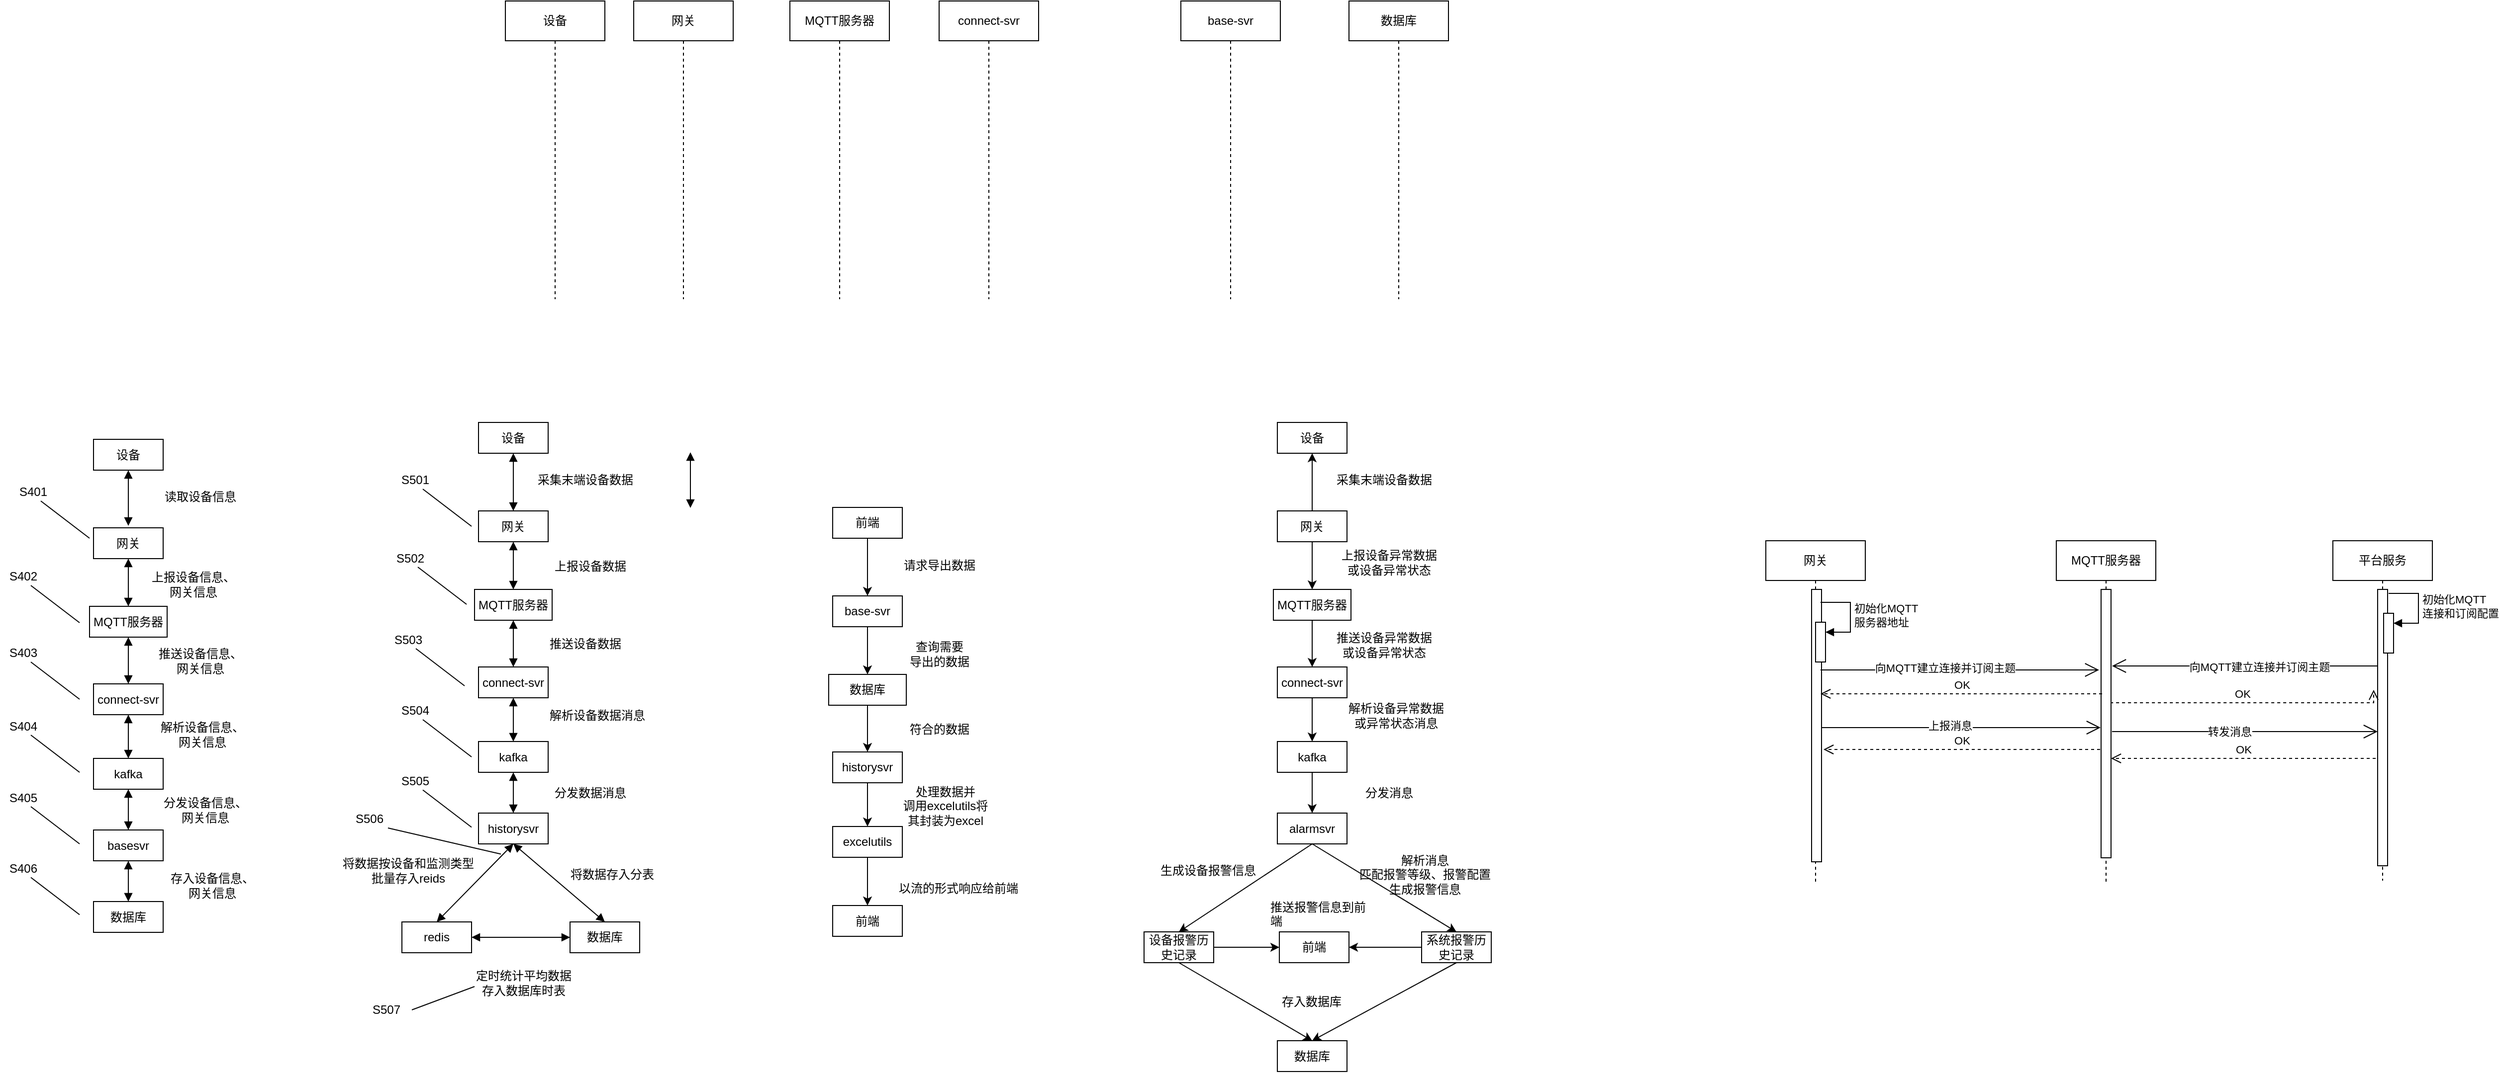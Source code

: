 <mxfile version="21.2.9" type="github">
  <diagram name="第 1 页" id="h34A-3EZHywdLwH-ddXc">
    <mxGraphModel dx="3406" dy="1625" grid="0" gridSize="10" guides="1" tooltips="1" connect="1" arrows="1" fold="1" page="0" pageScale="1" pageWidth="827" pageHeight="1169" math="0" shadow="0">
      <root>
        <mxCell id="0" />
        <mxCell id="1" parent="0" />
        <mxCell id="1E0Ts8r5mvp0q8-YTQ_u-5" value="设备" style="shape=umlLifeline;perimeter=lifelinePerimeter;whiteSpace=wrap;html=1;container=1;dropTarget=0;collapsible=0;recursiveResize=0;outlineConnect=0;portConstraint=eastwest;newEdgeStyle={&quot;edgeStyle&quot;:&quot;elbowEdgeStyle&quot;,&quot;elbow&quot;:&quot;vertical&quot;,&quot;curved&quot;:0,&quot;rounded&quot;:0};" vertex="1" parent="1">
          <mxGeometry x="-322" y="-31" width="100" height="300" as="geometry" />
        </mxCell>
        <mxCell id="1E0Ts8r5mvp0q8-YTQ_u-6" value="网关" style="shape=umlLifeline;perimeter=lifelinePerimeter;whiteSpace=wrap;html=1;container=1;dropTarget=0;collapsible=0;recursiveResize=0;outlineConnect=0;portConstraint=eastwest;newEdgeStyle={&quot;edgeStyle&quot;:&quot;elbowEdgeStyle&quot;,&quot;elbow&quot;:&quot;vertical&quot;,&quot;curved&quot;:0,&quot;rounded&quot;:0};" vertex="1" parent="1">
          <mxGeometry x="-193" y="-31" width="100" height="300" as="geometry" />
        </mxCell>
        <mxCell id="1E0Ts8r5mvp0q8-YTQ_u-7" value="MQTT服务器" style="shape=umlLifeline;perimeter=lifelinePerimeter;whiteSpace=wrap;html=1;container=1;dropTarget=0;collapsible=0;recursiveResize=0;outlineConnect=0;portConstraint=eastwest;newEdgeStyle={&quot;edgeStyle&quot;:&quot;elbowEdgeStyle&quot;,&quot;elbow&quot;:&quot;vertical&quot;,&quot;curved&quot;:0,&quot;rounded&quot;:0};" vertex="1" parent="1">
          <mxGeometry x="-36" y="-31" width="100" height="300" as="geometry" />
        </mxCell>
        <mxCell id="1E0Ts8r5mvp0q8-YTQ_u-8" value="connect-svr" style="shape=umlLifeline;perimeter=lifelinePerimeter;whiteSpace=wrap;html=1;container=1;dropTarget=0;collapsible=0;recursiveResize=0;outlineConnect=0;portConstraint=eastwest;newEdgeStyle={&quot;edgeStyle&quot;:&quot;elbowEdgeStyle&quot;,&quot;elbow&quot;:&quot;vertical&quot;,&quot;curved&quot;:0,&quot;rounded&quot;:0};" vertex="1" parent="1">
          <mxGeometry x="114" y="-31" width="100" height="300" as="geometry" />
        </mxCell>
        <mxCell id="1E0Ts8r5mvp0q8-YTQ_u-9" value="base-svr" style="shape=umlLifeline;perimeter=lifelinePerimeter;whiteSpace=wrap;html=1;container=1;dropTarget=0;collapsible=0;recursiveResize=0;outlineConnect=0;portConstraint=eastwest;newEdgeStyle={&quot;edgeStyle&quot;:&quot;elbowEdgeStyle&quot;,&quot;elbow&quot;:&quot;vertical&quot;,&quot;curved&quot;:0,&quot;rounded&quot;:0};" vertex="1" parent="1">
          <mxGeometry x="357" y="-31" width="100" height="300" as="geometry" />
        </mxCell>
        <mxCell id="1E0Ts8r5mvp0q8-YTQ_u-13" value="数据库" style="shape=umlLifeline;perimeter=lifelinePerimeter;whiteSpace=wrap;html=1;container=1;dropTarget=0;collapsible=0;recursiveResize=0;outlineConnect=0;portConstraint=eastwest;newEdgeStyle={&quot;edgeStyle&quot;:&quot;elbowEdgeStyle&quot;,&quot;elbow&quot;:&quot;vertical&quot;,&quot;curved&quot;:0,&quot;rounded&quot;:0};" vertex="1" parent="1">
          <mxGeometry x="526" y="-31" width="100" height="300" as="geometry" />
        </mxCell>
        <mxCell id="1E0Ts8r5mvp0q8-YTQ_u-14" value="设备" style="rounded=0;whiteSpace=wrap;html=1;" vertex="1" parent="1">
          <mxGeometry x="-736" y="410" width="70" height="31" as="geometry" />
        </mxCell>
        <mxCell id="1E0Ts8r5mvp0q8-YTQ_u-15" value="网关" style="rounded=0;whiteSpace=wrap;html=1;" vertex="1" parent="1">
          <mxGeometry x="-736" y="499" width="70" height="31" as="geometry" />
        </mxCell>
        <mxCell id="1E0Ts8r5mvp0q8-YTQ_u-18" value="读取设备信息" style="text;html=1;align=center;verticalAlign=middle;resizable=0;points=[];autosize=1;strokeColor=none;fillColor=none;" vertex="1" parent="1">
          <mxGeometry x="-674" y="455" width="90" height="26" as="geometry" />
        </mxCell>
        <mxCell id="1E0Ts8r5mvp0q8-YTQ_u-20" value="MQTT服务器" style="rounded=0;whiteSpace=wrap;html=1;" vertex="1" parent="1">
          <mxGeometry x="-740" y="578" width="78" height="31" as="geometry" />
        </mxCell>
        <mxCell id="1E0Ts8r5mvp0q8-YTQ_u-22" value="上报设备信息、&lt;br&gt;网关信息" style="text;html=1;align=center;verticalAlign=middle;resizable=0;points=[];autosize=1;strokeColor=none;fillColor=none;" vertex="1" parent="1">
          <mxGeometry x="-687" y="535" width="102" height="41" as="geometry" />
        </mxCell>
        <mxCell id="1E0Ts8r5mvp0q8-YTQ_u-23" value="connect-svr" style="rounded=0;whiteSpace=wrap;html=1;" vertex="1" parent="1">
          <mxGeometry x="-736" y="656" width="70" height="31" as="geometry" />
        </mxCell>
        <mxCell id="1E0Ts8r5mvp0q8-YTQ_u-25" value="推送设备信息、&lt;br style=&quot;border-color: var(--border-color);&quot;&gt;网关信息" style="text;html=1;align=center;verticalAlign=middle;resizable=0;points=[];autosize=1;strokeColor=none;fillColor=none;" vertex="1" parent="1">
          <mxGeometry x="-680" y="612" width="102" height="41" as="geometry" />
        </mxCell>
        <mxCell id="1E0Ts8r5mvp0q8-YTQ_u-26" value="kafka" style="rounded=0;whiteSpace=wrap;html=1;" vertex="1" parent="1">
          <mxGeometry x="-736" y="731" width="70" height="31" as="geometry" />
        </mxCell>
        <mxCell id="1E0Ts8r5mvp0q8-YTQ_u-29" value="解析设备信息、&lt;br style=&quot;border-color: var(--border-color);&quot;&gt;网关信息" style="text;html=1;align=center;verticalAlign=middle;resizable=0;points=[];autosize=1;strokeColor=none;fillColor=none;" vertex="1" parent="1">
          <mxGeometry x="-678" y="686" width="102" height="41" as="geometry" />
        </mxCell>
        <mxCell id="1E0Ts8r5mvp0q8-YTQ_u-30" value="basesvr" style="rounded=0;whiteSpace=wrap;html=1;" vertex="1" parent="1">
          <mxGeometry x="-736" y="803" width="70" height="31" as="geometry" />
        </mxCell>
        <mxCell id="1E0Ts8r5mvp0q8-YTQ_u-32" value="分发设备信息、&lt;br style=&quot;border-color: var(--border-color);&quot;&gt;网关信息" style="text;html=1;align=center;verticalAlign=middle;resizable=0;points=[];autosize=1;strokeColor=none;fillColor=none;" vertex="1" parent="1">
          <mxGeometry x="-675" y="762" width="102" height="41" as="geometry" />
        </mxCell>
        <mxCell id="1E0Ts8r5mvp0q8-YTQ_u-35" value="数据库" style="rounded=0;whiteSpace=wrap;html=1;" vertex="1" parent="1">
          <mxGeometry x="-736" y="875" width="70" height="31" as="geometry" />
        </mxCell>
        <mxCell id="1E0Ts8r5mvp0q8-YTQ_u-37" value="存入设备信息、&lt;br style=&quot;border-color: var(--border-color);&quot;&gt;网关信息" style="text;html=1;align=center;verticalAlign=middle;resizable=0;points=[];autosize=1;strokeColor=none;fillColor=none;" vertex="1" parent="1">
          <mxGeometry x="-668" y="838" width="102" height="41" as="geometry" />
        </mxCell>
        <mxCell id="1E0Ts8r5mvp0q8-YTQ_u-40" value="设备" style="rounded=0;whiteSpace=wrap;html=1;" vertex="1" parent="1">
          <mxGeometry x="-349" y="393" width="70" height="31" as="geometry" />
        </mxCell>
        <mxCell id="1E0Ts8r5mvp0q8-YTQ_u-43" value="网关" style="rounded=0;whiteSpace=wrap;html=1;" vertex="1" parent="1">
          <mxGeometry x="-349" y="482" width="70" height="31" as="geometry" />
        </mxCell>
        <mxCell id="1E0Ts8r5mvp0q8-YTQ_u-44" value="采集末端设备数据" style="text;html=1;align=center;verticalAlign=middle;resizable=0;points=[];autosize=1;strokeColor=none;fillColor=none;" vertex="1" parent="1">
          <mxGeometry x="-299" y="438" width="114" height="26" as="geometry" />
        </mxCell>
        <mxCell id="1E0Ts8r5mvp0q8-YTQ_u-46" value="MQTT服务器" style="rounded=0;whiteSpace=wrap;html=1;" vertex="1" parent="1">
          <mxGeometry x="-353" y="561" width="78" height="31" as="geometry" />
        </mxCell>
        <mxCell id="1E0Ts8r5mvp0q8-YTQ_u-47" value="上报设备数据" style="text;html=1;align=center;verticalAlign=middle;resizable=0;points=[];autosize=1;strokeColor=none;fillColor=none;" vertex="1" parent="1">
          <mxGeometry x="-282" y="524.5" width="90" height="26" as="geometry" />
        </mxCell>
        <mxCell id="1E0Ts8r5mvp0q8-YTQ_u-49" value="connect-svr" style="rounded=0;whiteSpace=wrap;html=1;" vertex="1" parent="1">
          <mxGeometry x="-349" y="639" width="70" height="31" as="geometry" />
        </mxCell>
        <mxCell id="1E0Ts8r5mvp0q8-YTQ_u-50" value="推送设备数据" style="text;html=1;align=center;verticalAlign=middle;resizable=0;points=[];autosize=1;strokeColor=none;fillColor=none;" vertex="1" parent="1">
          <mxGeometry x="-287" y="603" width="90" height="26" as="geometry" />
        </mxCell>
        <mxCell id="1E0Ts8r5mvp0q8-YTQ_u-52" value="kafka" style="rounded=0;whiteSpace=wrap;html=1;" vertex="1" parent="1">
          <mxGeometry x="-349" y="714" width="70" height="31" as="geometry" />
        </mxCell>
        <mxCell id="1E0Ts8r5mvp0q8-YTQ_u-53" value="解析设备数据消息" style="text;html=1;align=center;verticalAlign=middle;resizable=0;points=[];autosize=1;strokeColor=none;fillColor=none;" vertex="1" parent="1">
          <mxGeometry x="-287" y="674.5" width="114" height="26" as="geometry" />
        </mxCell>
        <mxCell id="1E0Ts8r5mvp0q8-YTQ_u-55" value="historysvr" style="rounded=0;whiteSpace=wrap;html=1;" vertex="1" parent="1">
          <mxGeometry x="-349" y="786" width="70" height="31" as="geometry" />
        </mxCell>
        <mxCell id="1E0Ts8r5mvp0q8-YTQ_u-56" value="分发数据消息" style="text;html=1;align=center;verticalAlign=middle;resizable=0;points=[];autosize=1;strokeColor=none;fillColor=none;" vertex="1" parent="1">
          <mxGeometry x="-282" y="753" width="90" height="26" as="geometry" />
        </mxCell>
        <mxCell id="1E0Ts8r5mvp0q8-YTQ_u-57" value="数据库" style="rounded=0;whiteSpace=wrap;html=1;" vertex="1" parent="1">
          <mxGeometry x="-257" y="895.5" width="70" height="31" as="geometry" />
        </mxCell>
        <mxCell id="1E0Ts8r5mvp0q8-YTQ_u-60" value="redis" style="rounded=0;whiteSpace=wrap;html=1;" vertex="1" parent="1">
          <mxGeometry x="-426" y="895.5" width="70" height="31" as="geometry" />
        </mxCell>
        <mxCell id="1E0Ts8r5mvp0q8-YTQ_u-62" value="将数据按设备和监测类型&lt;br&gt;批量存入reids" style="text;html=1;align=center;verticalAlign=middle;resizable=0;points=[];autosize=1;strokeColor=none;fillColor=none;" vertex="1" parent="1">
          <mxGeometry x="-495" y="823" width="150" height="41" as="geometry" />
        </mxCell>
        <mxCell id="1E0Ts8r5mvp0q8-YTQ_u-66" value="将数据存入分表" style="text;html=1;align=center;verticalAlign=middle;resizable=0;points=[];autosize=1;strokeColor=none;fillColor=none;" vertex="1" parent="1">
          <mxGeometry x="-266" y="834.5" width="102" height="26" as="geometry" />
        </mxCell>
        <mxCell id="1E0Ts8r5mvp0q8-YTQ_u-68" value="定时统计平均数据&lt;br&gt;存入数据库时表" style="text;html=1;align=center;verticalAlign=middle;resizable=0;points=[];autosize=1;strokeColor=none;fillColor=none;" vertex="1" parent="1">
          <mxGeometry x="-361" y="936.5" width="114" height="41" as="geometry" />
        </mxCell>
        <mxCell id="1E0Ts8r5mvp0q8-YTQ_u-89" style="edgeStyle=none;rounded=0;orthogonalLoop=1;jettySize=auto;html=1;exitX=0.5;exitY=1;exitDx=0;exitDy=0;" edge="1" parent="1" source="1E0Ts8r5mvp0q8-YTQ_u-70" target="1E0Ts8r5mvp0q8-YTQ_u-73">
          <mxGeometry relative="1" as="geometry" />
        </mxCell>
        <mxCell id="1E0Ts8r5mvp0q8-YTQ_u-70" value="前端" style="rounded=0;whiteSpace=wrap;html=1;" vertex="1" parent="1">
          <mxGeometry x="7" y="478.5" width="70" height="31" as="geometry" />
        </mxCell>
        <mxCell id="1E0Ts8r5mvp0q8-YTQ_u-71" style="edgeStyle=none;rounded=0;orthogonalLoop=1;jettySize=auto;html=1;exitX=0.5;exitY=1;exitDx=0;exitDy=0;entryX=0.5;entryY=0;entryDx=0;entryDy=0;" edge="1" parent="1" source="1E0Ts8r5mvp0q8-YTQ_u-73" target="1E0Ts8r5mvp0q8-YTQ_u-76">
          <mxGeometry relative="1" as="geometry" />
        </mxCell>
        <mxCell id="1E0Ts8r5mvp0q8-YTQ_u-73" value="base-svr" style="rounded=0;whiteSpace=wrap;html=1;" vertex="1" parent="1">
          <mxGeometry x="7" y="567.5" width="70" height="31" as="geometry" />
        </mxCell>
        <mxCell id="1E0Ts8r5mvp0q8-YTQ_u-74" value="请求导出数据" style="text;html=1;align=center;verticalAlign=middle;resizable=0;points=[];autosize=1;strokeColor=none;fillColor=none;" vertex="1" parent="1">
          <mxGeometry x="69" y="523.5" width="90" height="26" as="geometry" />
        </mxCell>
        <mxCell id="1E0Ts8r5mvp0q8-YTQ_u-75" style="edgeStyle=none;rounded=0;orthogonalLoop=1;jettySize=auto;html=1;exitX=0.5;exitY=1;exitDx=0;exitDy=0;entryX=0.5;entryY=0;entryDx=0;entryDy=0;" edge="1" parent="1" source="1E0Ts8r5mvp0q8-YTQ_u-76" target="1E0Ts8r5mvp0q8-YTQ_u-79">
          <mxGeometry relative="1" as="geometry" />
        </mxCell>
        <mxCell id="1E0Ts8r5mvp0q8-YTQ_u-76" value="数据库" style="rounded=0;whiteSpace=wrap;html=1;" vertex="1" parent="1">
          <mxGeometry x="3" y="646.5" width="78" height="31" as="geometry" />
        </mxCell>
        <mxCell id="1E0Ts8r5mvp0q8-YTQ_u-77" value="查询需要&lt;br&gt;导出的数据" style="text;html=1;align=center;verticalAlign=middle;resizable=0;points=[];autosize=1;strokeColor=none;fillColor=none;" vertex="1" parent="1">
          <mxGeometry x="75" y="605.5" width="78" height="41" as="geometry" />
        </mxCell>
        <mxCell id="1E0Ts8r5mvp0q8-YTQ_u-78" style="edgeStyle=none;rounded=0;orthogonalLoop=1;jettySize=auto;html=1;exitX=0.5;exitY=1;exitDx=0;exitDy=0;" edge="1" parent="1" source="1E0Ts8r5mvp0q8-YTQ_u-79" target="1E0Ts8r5mvp0q8-YTQ_u-82">
          <mxGeometry relative="1" as="geometry" />
        </mxCell>
        <mxCell id="1E0Ts8r5mvp0q8-YTQ_u-79" value="historysvr" style="rounded=0;whiteSpace=wrap;html=1;" vertex="1" parent="1">
          <mxGeometry x="7" y="724.5" width="70" height="31" as="geometry" />
        </mxCell>
        <mxCell id="1E0Ts8r5mvp0q8-YTQ_u-80" value="符合的数据" style="text;html=1;align=center;verticalAlign=middle;resizable=0;points=[];autosize=1;strokeColor=none;fillColor=none;" vertex="1" parent="1">
          <mxGeometry x="75" y="688.5" width="78" height="26" as="geometry" />
        </mxCell>
        <mxCell id="1E0Ts8r5mvp0q8-YTQ_u-122" style="edgeStyle=none;rounded=0;orthogonalLoop=1;jettySize=auto;html=1;exitX=0.5;exitY=1;exitDx=0;exitDy=0;entryX=0.5;entryY=0;entryDx=0;entryDy=0;" edge="1" parent="1" source="1E0Ts8r5mvp0q8-YTQ_u-82" target="1E0Ts8r5mvp0q8-YTQ_u-120">
          <mxGeometry relative="1" as="geometry" />
        </mxCell>
        <mxCell id="1E0Ts8r5mvp0q8-YTQ_u-82" value="excelutils" style="rounded=0;whiteSpace=wrap;html=1;" vertex="1" parent="1">
          <mxGeometry x="7" y="799.5" width="70" height="31" as="geometry" />
        </mxCell>
        <mxCell id="1E0Ts8r5mvp0q8-YTQ_u-83" value="处理数据并&lt;br&gt;调用excelutils将&lt;br&gt;其封装为excel" style="text;html=1;align=center;verticalAlign=middle;resizable=0;points=[];autosize=1;strokeColor=none;fillColor=none;" vertex="1" parent="1">
          <mxGeometry x="68" y="751.5" width="103" height="55" as="geometry" />
        </mxCell>
        <mxCell id="1E0Ts8r5mvp0q8-YTQ_u-90" value="设备" style="rounded=0;whiteSpace=wrap;html=1;" vertex="1" parent="1">
          <mxGeometry x="454" y="393" width="70" height="31" as="geometry" />
        </mxCell>
        <mxCell id="1E0Ts8r5mvp0q8-YTQ_u-91" style="edgeStyle=none;rounded=0;orthogonalLoop=1;jettySize=auto;html=1;exitX=0.5;exitY=1;exitDx=0;exitDy=0;entryX=0.5;entryY=0;entryDx=0;entryDy=0;" edge="1" parent="1" source="1E0Ts8r5mvp0q8-YTQ_u-93" target="1E0Ts8r5mvp0q8-YTQ_u-96">
          <mxGeometry relative="1" as="geometry" />
        </mxCell>
        <mxCell id="1E0Ts8r5mvp0q8-YTQ_u-92" style="edgeStyle=none;rounded=0;orthogonalLoop=1;jettySize=auto;html=1;exitX=0.5;exitY=0;exitDx=0;exitDy=0;" edge="1" parent="1" source="1E0Ts8r5mvp0q8-YTQ_u-93" target="1E0Ts8r5mvp0q8-YTQ_u-90">
          <mxGeometry relative="1" as="geometry" />
        </mxCell>
        <mxCell id="1E0Ts8r5mvp0q8-YTQ_u-93" value="网关" style="rounded=0;whiteSpace=wrap;html=1;" vertex="1" parent="1">
          <mxGeometry x="454" y="482" width="70" height="31" as="geometry" />
        </mxCell>
        <mxCell id="1E0Ts8r5mvp0q8-YTQ_u-94" value="采集末端设备数据" style="text;html=1;align=center;verticalAlign=middle;resizable=0;points=[];autosize=1;strokeColor=none;fillColor=none;" vertex="1" parent="1">
          <mxGeometry x="504" y="438" width="114" height="26" as="geometry" />
        </mxCell>
        <mxCell id="1E0Ts8r5mvp0q8-YTQ_u-95" style="edgeStyle=none;rounded=0;orthogonalLoop=1;jettySize=auto;html=1;exitX=0.5;exitY=1;exitDx=0;exitDy=0;entryX=0.5;entryY=0;entryDx=0;entryDy=0;" edge="1" parent="1" source="1E0Ts8r5mvp0q8-YTQ_u-96" target="1E0Ts8r5mvp0q8-YTQ_u-99">
          <mxGeometry relative="1" as="geometry" />
        </mxCell>
        <mxCell id="1E0Ts8r5mvp0q8-YTQ_u-96" value="MQTT服务器" style="rounded=0;whiteSpace=wrap;html=1;" vertex="1" parent="1">
          <mxGeometry x="450" y="561" width="78" height="31" as="geometry" />
        </mxCell>
        <mxCell id="1E0Ts8r5mvp0q8-YTQ_u-97" value="上报设备异常数据&lt;br&gt;或设备异常状态" style="text;html=1;align=center;verticalAlign=middle;resizable=0;points=[];autosize=1;strokeColor=none;fillColor=none;" vertex="1" parent="1">
          <mxGeometry x="509" y="513" width="114" height="41" as="geometry" />
        </mxCell>
        <mxCell id="1E0Ts8r5mvp0q8-YTQ_u-98" style="edgeStyle=none;rounded=0;orthogonalLoop=1;jettySize=auto;html=1;exitX=0.5;exitY=1;exitDx=0;exitDy=0;" edge="1" parent="1" source="1E0Ts8r5mvp0q8-YTQ_u-99" target="1E0Ts8r5mvp0q8-YTQ_u-102">
          <mxGeometry relative="1" as="geometry" />
        </mxCell>
        <mxCell id="1E0Ts8r5mvp0q8-YTQ_u-99" value="connect-svr" style="rounded=0;whiteSpace=wrap;html=1;" vertex="1" parent="1">
          <mxGeometry x="454" y="639" width="70" height="31" as="geometry" />
        </mxCell>
        <mxCell id="1E0Ts8r5mvp0q8-YTQ_u-100" value="推送设备异常数据&lt;br&gt;或设备异常状态" style="text;html=1;align=center;verticalAlign=middle;resizable=0;points=[];autosize=1;strokeColor=none;fillColor=none;" vertex="1" parent="1">
          <mxGeometry x="504" y="596" width="114" height="41" as="geometry" />
        </mxCell>
        <mxCell id="1E0Ts8r5mvp0q8-YTQ_u-101" style="edgeStyle=none;rounded=0;orthogonalLoop=1;jettySize=auto;html=1;exitX=0.5;exitY=1;exitDx=0;exitDy=0;entryX=0.5;entryY=0;entryDx=0;entryDy=0;" edge="1" parent="1" source="1E0Ts8r5mvp0q8-YTQ_u-102" target="1E0Ts8r5mvp0q8-YTQ_u-106">
          <mxGeometry relative="1" as="geometry" />
        </mxCell>
        <mxCell id="1E0Ts8r5mvp0q8-YTQ_u-102" value="kafka" style="rounded=0;whiteSpace=wrap;html=1;" vertex="1" parent="1">
          <mxGeometry x="454" y="714" width="70" height="31" as="geometry" />
        </mxCell>
        <mxCell id="1E0Ts8r5mvp0q8-YTQ_u-103" value="解析设备异常数据&lt;br&gt;或异常状态消息" style="text;html=1;align=center;verticalAlign=middle;resizable=0;points=[];autosize=1;strokeColor=none;fillColor=none;" vertex="1" parent="1">
          <mxGeometry x="516" y="667.5" width="114" height="41" as="geometry" />
        </mxCell>
        <mxCell id="1E0Ts8r5mvp0q8-YTQ_u-104" style="edgeStyle=none;rounded=0;orthogonalLoop=1;jettySize=auto;html=1;exitX=0.5;exitY=1;exitDx=0;exitDy=0;entryX=0.5;entryY=0;entryDx=0;entryDy=0;" edge="1" parent="1" source="1E0Ts8r5mvp0q8-YTQ_u-106" target="1E0Ts8r5mvp0q8-YTQ_u-110">
          <mxGeometry relative="1" as="geometry" />
        </mxCell>
        <mxCell id="1E0Ts8r5mvp0q8-YTQ_u-105" style="edgeStyle=none;rounded=0;orthogonalLoop=1;jettySize=auto;html=1;exitX=0.5;exitY=1;exitDx=0;exitDy=0;entryX=0.5;entryY=0;entryDx=0;entryDy=0;" edge="1" parent="1" source="1E0Ts8r5mvp0q8-YTQ_u-106" target="1E0Ts8r5mvp0q8-YTQ_u-108">
          <mxGeometry relative="1" as="geometry" />
        </mxCell>
        <mxCell id="1E0Ts8r5mvp0q8-YTQ_u-106" value="alarmsvr" style="rounded=0;whiteSpace=wrap;html=1;" vertex="1" parent="1">
          <mxGeometry x="454" y="786" width="70" height="31" as="geometry" />
        </mxCell>
        <mxCell id="1E0Ts8r5mvp0q8-YTQ_u-107" value="分发消息" style="text;html=1;align=center;verticalAlign=middle;resizable=0;points=[];autosize=1;strokeColor=none;fillColor=none;" vertex="1" parent="1">
          <mxGeometry x="533" y="753" width="66" height="26" as="geometry" />
        </mxCell>
        <mxCell id="1E0Ts8r5mvp0q8-YTQ_u-117" style="edgeStyle=none;rounded=0;orthogonalLoop=1;jettySize=auto;html=1;exitX=0.5;exitY=1;exitDx=0;exitDy=0;entryX=0.5;entryY=0;entryDx=0;entryDy=0;" edge="1" parent="1" source="1E0Ts8r5mvp0q8-YTQ_u-108" target="1E0Ts8r5mvp0q8-YTQ_u-115">
          <mxGeometry relative="1" as="geometry" />
        </mxCell>
        <mxCell id="1E0Ts8r5mvp0q8-YTQ_u-125" style="edgeStyle=none;rounded=0;orthogonalLoop=1;jettySize=auto;html=1;exitX=0;exitY=0.5;exitDx=0;exitDy=0;entryX=1;entryY=0.5;entryDx=0;entryDy=0;" edge="1" parent="1" source="1E0Ts8r5mvp0q8-YTQ_u-108" target="1E0Ts8r5mvp0q8-YTQ_u-123">
          <mxGeometry relative="1" as="geometry" />
        </mxCell>
        <mxCell id="1E0Ts8r5mvp0q8-YTQ_u-108" value="系统报警历史记录" style="rounded=0;whiteSpace=wrap;html=1;" vertex="1" parent="1">
          <mxGeometry x="599" y="905.5" width="70" height="31" as="geometry" />
        </mxCell>
        <mxCell id="1E0Ts8r5mvp0q8-YTQ_u-116" style="edgeStyle=none;rounded=0;orthogonalLoop=1;jettySize=auto;html=1;exitX=0.5;exitY=1;exitDx=0;exitDy=0;entryX=0.5;entryY=0;entryDx=0;entryDy=0;" edge="1" parent="1" source="1E0Ts8r5mvp0q8-YTQ_u-110" target="1E0Ts8r5mvp0q8-YTQ_u-115">
          <mxGeometry relative="1" as="geometry" />
        </mxCell>
        <mxCell id="1E0Ts8r5mvp0q8-YTQ_u-124" style="edgeStyle=none;rounded=0;orthogonalLoop=1;jettySize=auto;html=1;exitX=1;exitY=0.5;exitDx=0;exitDy=0;entryX=0;entryY=0.5;entryDx=0;entryDy=0;" edge="1" parent="1" source="1E0Ts8r5mvp0q8-YTQ_u-110" target="1E0Ts8r5mvp0q8-YTQ_u-123">
          <mxGeometry relative="1" as="geometry" />
        </mxCell>
        <mxCell id="1E0Ts8r5mvp0q8-YTQ_u-110" value="设备报警历史记录" style="rounded=0;whiteSpace=wrap;html=1;" vertex="1" parent="1">
          <mxGeometry x="320" y="905.5" width="70" height="31" as="geometry" />
        </mxCell>
        <mxCell id="1E0Ts8r5mvp0q8-YTQ_u-111" value="生成设备报警信息" style="text;html=1;align=center;verticalAlign=middle;resizable=0;points=[];autosize=1;strokeColor=none;fillColor=none;" vertex="1" parent="1">
          <mxGeometry x="327" y="830.5" width="114" height="26" as="geometry" />
        </mxCell>
        <mxCell id="1E0Ts8r5mvp0q8-YTQ_u-115" value="数据库" style="rounded=0;whiteSpace=wrap;html=1;" vertex="1" parent="1">
          <mxGeometry x="454" y="1015" width="70" height="31" as="geometry" />
        </mxCell>
        <mxCell id="1E0Ts8r5mvp0q8-YTQ_u-118" value="存入数据库" style="text;html=1;align=center;verticalAlign=middle;resizable=0;points=[];autosize=1;strokeColor=none;fillColor=none;" vertex="1" parent="1">
          <mxGeometry x="449" y="963" width="78" height="26" as="geometry" />
        </mxCell>
        <mxCell id="1E0Ts8r5mvp0q8-YTQ_u-119" value="解析消息&lt;br&gt;匹配报警等级、报警配置&lt;br&gt;生成报警信息" style="text;html=1;align=center;verticalAlign=middle;resizable=0;points=[];autosize=1;strokeColor=none;fillColor=none;" vertex="1" parent="1">
          <mxGeometry x="527" y="820" width="150" height="55" as="geometry" />
        </mxCell>
        <mxCell id="1E0Ts8r5mvp0q8-YTQ_u-120" value="前端" style="rounded=0;whiteSpace=wrap;html=1;" vertex="1" parent="1">
          <mxGeometry x="7" y="879" width="70" height="31" as="geometry" />
        </mxCell>
        <mxCell id="1E0Ts8r5mvp0q8-YTQ_u-121" value="以流的形式响应给前端" style="text;html=1;align=center;verticalAlign=middle;resizable=0;points=[];autosize=1;strokeColor=none;fillColor=none;" vertex="1" parent="1">
          <mxGeometry x="64" y="849" width="138" height="26" as="geometry" />
        </mxCell>
        <mxCell id="1E0Ts8r5mvp0q8-YTQ_u-123" value="前端" style="rounded=0;whiteSpace=wrap;html=1;" vertex="1" parent="1">
          <mxGeometry x="456" y="905.5" width="70" height="31" as="geometry" />
        </mxCell>
        <mxCell id="1E0Ts8r5mvp0q8-YTQ_u-126" value="&lt;span style=&quot;color: rgb(0, 0, 0); font-family: Helvetica; font-size: 12px; font-style: normal; font-variant-ligatures: normal; font-variant-caps: normal; font-weight: 400; letter-spacing: normal; orphans: 2; text-align: center; text-indent: 0px; text-transform: none; widows: 2; word-spacing: 0px; -webkit-text-stroke-width: 0px; background-color: rgb(255, 255, 255); text-decoration-thickness: initial; text-decoration-style: initial; text-decoration-color: initial; float: none; display: inline !important;&quot;&gt;推送报警信息到前端&lt;/span&gt;" style="text;whiteSpace=wrap;html=1;" vertex="1" parent="1">
          <mxGeometry x="445" y="866.997" width="100" height="36" as="geometry" />
        </mxCell>
        <mxCell id="1E0Ts8r5mvp0q8-YTQ_u-149" value="网关" style="shape=umlLifeline;perimeter=lifelinePerimeter;whiteSpace=wrap;html=1;container=1;dropTarget=0;collapsible=0;recursiveResize=0;outlineConnect=0;portConstraint=eastwest;newEdgeStyle={&quot;edgeStyle&quot;:&quot;elbowEdgeStyle&quot;,&quot;elbow&quot;:&quot;vertical&quot;,&quot;curved&quot;:0,&quot;rounded&quot;:0};" vertex="1" parent="1">
          <mxGeometry x="945" y="512" width="100" height="343" as="geometry" />
        </mxCell>
        <mxCell id="1E0Ts8r5mvp0q8-YTQ_u-150" value="" style="html=1;points=[];perimeter=orthogonalPerimeter;outlineConnect=0;targetShapes=umlLifeline;portConstraint=eastwest;newEdgeStyle={&quot;edgeStyle&quot;:&quot;elbowEdgeStyle&quot;,&quot;elbow&quot;:&quot;vertical&quot;,&quot;curved&quot;:0,&quot;rounded&quot;:0};" vertex="1" parent="1E0Ts8r5mvp0q8-YTQ_u-149">
          <mxGeometry x="46" y="49" width="10" height="274" as="geometry" />
        </mxCell>
        <mxCell id="1E0Ts8r5mvp0q8-YTQ_u-151" value="" style="html=1;points=[];perimeter=orthogonalPerimeter;outlineConnect=0;targetShapes=umlLifeline;portConstraint=eastwest;newEdgeStyle={&quot;edgeStyle&quot;:&quot;elbowEdgeStyle&quot;,&quot;elbow&quot;:&quot;vertical&quot;,&quot;curved&quot;:0,&quot;rounded&quot;:0};" vertex="1" parent="1E0Ts8r5mvp0q8-YTQ_u-149">
          <mxGeometry x="50" y="82" width="10" height="40" as="geometry" />
        </mxCell>
        <mxCell id="1E0Ts8r5mvp0q8-YTQ_u-152" value="初始化MQTT&lt;br&gt;服务器地址" style="html=1;align=left;spacingLeft=2;endArrow=block;rounded=0;edgeStyle=orthogonalEdgeStyle;curved=0;rounded=0;" edge="1" parent="1E0Ts8r5mvp0q8-YTQ_u-149" target="1E0Ts8r5mvp0q8-YTQ_u-151">
          <mxGeometry relative="1" as="geometry">
            <mxPoint x="55" y="62" as="sourcePoint" />
            <Array as="points">
              <mxPoint x="85" y="92" />
            </Array>
          </mxGeometry>
        </mxCell>
        <mxCell id="1E0Ts8r5mvp0q8-YTQ_u-153" value="MQTT服务器" style="shape=umlLifeline;perimeter=lifelinePerimeter;whiteSpace=wrap;html=1;container=1;dropTarget=0;collapsible=0;recursiveResize=0;outlineConnect=0;portConstraint=eastwest;newEdgeStyle={&quot;edgeStyle&quot;:&quot;elbowEdgeStyle&quot;,&quot;elbow&quot;:&quot;vertical&quot;,&quot;curved&quot;:0,&quot;rounded&quot;:0};" vertex="1" parent="1">
          <mxGeometry x="1237" y="512" width="100" height="346" as="geometry" />
        </mxCell>
        <mxCell id="1E0Ts8r5mvp0q8-YTQ_u-154" value="" style="html=1;points=[];perimeter=orthogonalPerimeter;outlineConnect=0;targetShapes=umlLifeline;portConstraint=eastwest;newEdgeStyle={&quot;edgeStyle&quot;:&quot;elbowEdgeStyle&quot;,&quot;elbow&quot;:&quot;vertical&quot;,&quot;curved&quot;:0,&quot;rounded&quot;:0};" vertex="1" parent="1E0Ts8r5mvp0q8-YTQ_u-153">
          <mxGeometry x="45" y="49" width="10" height="270" as="geometry" />
        </mxCell>
        <mxCell id="1E0Ts8r5mvp0q8-YTQ_u-155" value="平台服务" style="shape=umlLifeline;perimeter=lifelinePerimeter;whiteSpace=wrap;html=1;container=1;dropTarget=0;collapsible=0;recursiveResize=0;outlineConnect=0;portConstraint=eastwest;newEdgeStyle={&quot;edgeStyle&quot;:&quot;elbowEdgeStyle&quot;,&quot;elbow&quot;:&quot;vertical&quot;,&quot;curved&quot;:0,&quot;rounded&quot;:0};" vertex="1" parent="1">
          <mxGeometry x="1515" y="512" width="100" height="342" as="geometry" />
        </mxCell>
        <mxCell id="1E0Ts8r5mvp0q8-YTQ_u-156" value="" style="html=1;points=[];perimeter=orthogonalPerimeter;outlineConnect=0;targetShapes=umlLifeline;portConstraint=eastwest;newEdgeStyle={&quot;edgeStyle&quot;:&quot;elbowEdgeStyle&quot;,&quot;elbow&quot;:&quot;vertical&quot;,&quot;curved&quot;:0,&quot;rounded&quot;:0};" vertex="1" parent="1E0Ts8r5mvp0q8-YTQ_u-155">
          <mxGeometry x="45" y="49" width="10" height="278" as="geometry" />
        </mxCell>
        <mxCell id="1E0Ts8r5mvp0q8-YTQ_u-157" value="" style="html=1;points=[];perimeter=orthogonalPerimeter;outlineConnect=0;targetShapes=umlLifeline;portConstraint=eastwest;newEdgeStyle={&quot;edgeStyle&quot;:&quot;elbowEdgeStyle&quot;,&quot;elbow&quot;:&quot;vertical&quot;,&quot;curved&quot;:0,&quot;rounded&quot;:0};" vertex="1" parent="1E0Ts8r5mvp0q8-YTQ_u-155">
          <mxGeometry x="51" y="73" width="10" height="40" as="geometry" />
        </mxCell>
        <mxCell id="1E0Ts8r5mvp0q8-YTQ_u-158" value="初始化MQTT&lt;br&gt;连接和订阅配置" style="html=1;align=left;spacingLeft=2;endArrow=block;rounded=0;edgeStyle=orthogonalEdgeStyle;curved=0;rounded=0;" edge="1" parent="1E0Ts8r5mvp0q8-YTQ_u-155" target="1E0Ts8r5mvp0q8-YTQ_u-157">
          <mxGeometry relative="1" as="geometry">
            <mxPoint x="56" y="53" as="sourcePoint" />
            <Array as="points">
              <mxPoint x="86" y="83" />
            </Array>
          </mxGeometry>
        </mxCell>
        <mxCell id="1E0Ts8r5mvp0q8-YTQ_u-159" value="" style="endArrow=open;endFill=1;endSize=12;html=1;rounded=0;" edge="1" parent="1">
          <mxGeometry width="160" relative="1" as="geometry">
            <mxPoint x="1560.5" y="638.0" as="sourcePoint" />
            <mxPoint x="1293" y="638" as="targetPoint" />
          </mxGeometry>
        </mxCell>
        <mxCell id="1E0Ts8r5mvp0q8-YTQ_u-160" value="向MQTT建立连接并订阅主题" style="edgeLabel;html=1;align=center;verticalAlign=middle;resizable=0;points=[];" vertex="1" connectable="0" parent="1E0Ts8r5mvp0q8-YTQ_u-159">
          <mxGeometry x="-0.108" y="1" relative="1" as="geometry">
            <mxPoint as="offset" />
          </mxGeometry>
        </mxCell>
        <mxCell id="1E0Ts8r5mvp0q8-YTQ_u-161" value="" style="endArrow=open;endFill=1;endSize=12;html=1;rounded=0;" edge="1" parent="1">
          <mxGeometry width="160" relative="1" as="geometry">
            <mxPoint x="1000" y="642" as="sourcePoint" />
            <mxPoint x="1280" y="642" as="targetPoint" />
          </mxGeometry>
        </mxCell>
        <mxCell id="1E0Ts8r5mvp0q8-YTQ_u-162" value="向MQTT建立连接并订阅主题" style="edgeLabel;html=1;align=center;verticalAlign=middle;resizable=0;points=[];" vertex="1" connectable="0" parent="1E0Ts8r5mvp0q8-YTQ_u-161">
          <mxGeometry x="-0.119" y="2" relative="1" as="geometry">
            <mxPoint x="1" as="offset" />
          </mxGeometry>
        </mxCell>
        <mxCell id="1E0Ts8r5mvp0q8-YTQ_u-163" value="" style="endArrow=open;endFill=1;endSize=12;html=1;rounded=0;" edge="1" parent="1">
          <mxGeometry width="160" relative="1" as="geometry">
            <mxPoint x="1001" y="700" as="sourcePoint" />
            <mxPoint x="1281.5" y="700" as="targetPoint" />
          </mxGeometry>
        </mxCell>
        <mxCell id="1E0Ts8r5mvp0q8-YTQ_u-164" value="上报消息" style="edgeLabel;html=1;align=center;verticalAlign=middle;resizable=0;points=[];" vertex="1" connectable="0" parent="1E0Ts8r5mvp0q8-YTQ_u-163">
          <mxGeometry x="-0.084" y="2" relative="1" as="geometry">
            <mxPoint as="offset" />
          </mxGeometry>
        </mxCell>
        <mxCell id="1E0Ts8r5mvp0q8-YTQ_u-165" value="" style="endArrow=open;endFill=1;endSize=12;html=1;rounded=0;" edge="1" parent="1" target="1E0Ts8r5mvp0q8-YTQ_u-156">
          <mxGeometry width="160" relative="1" as="geometry">
            <mxPoint x="1293" y="704" as="sourcePoint" />
            <mxPoint x="1453" y="704" as="targetPoint" />
          </mxGeometry>
        </mxCell>
        <mxCell id="1E0Ts8r5mvp0q8-YTQ_u-166" value="转发消息" style="edgeLabel;html=1;align=center;verticalAlign=middle;resizable=0;points=[];" vertex="1" connectable="0" parent="1E0Ts8r5mvp0q8-YTQ_u-165">
          <mxGeometry x="-0.115" y="1" relative="1" as="geometry">
            <mxPoint y="1" as="offset" />
          </mxGeometry>
        </mxCell>
        <mxCell id="1E0Ts8r5mvp0q8-YTQ_u-168" value="OK" style="html=1;verticalAlign=bottom;endArrow=open;dashed=1;endSize=8;edgeStyle=elbowEdgeStyle;elbow=vertical;curved=0;rounded=0;" edge="1" parent="1">
          <mxGeometry relative="1" as="geometry">
            <mxPoint x="1283" y="666" as="sourcePoint" />
            <mxPoint x="1000" y="666" as="targetPoint" />
            <mxPoint as="offset" />
          </mxGeometry>
        </mxCell>
        <mxCell id="1E0Ts8r5mvp0q8-YTQ_u-169" value="OK" style="html=1;verticalAlign=bottom;endArrow=open;dashed=1;endSize=8;edgeStyle=elbowEdgeStyle;elbow=vertical;curved=0;rounded=0;exitX=1;exitY=0.47;exitDx=0;exitDy=0;exitPerimeter=0;" edge="1" parent="1" source="1E0Ts8r5mvp0q8-YTQ_u-154">
          <mxGeometry relative="1" as="geometry">
            <mxPoint x="1298" y="662" as="sourcePoint" />
            <mxPoint x="1556" y="662" as="targetPoint" />
          </mxGeometry>
        </mxCell>
        <mxCell id="1E0Ts8r5mvp0q8-YTQ_u-171" value="OK" style="html=1;verticalAlign=bottom;endArrow=open;dashed=1;endSize=8;edgeStyle=elbowEdgeStyle;elbow=vertical;curved=0;rounded=0;" edge="1" parent="1">
          <mxGeometry relative="1" as="geometry">
            <mxPoint x="1281" y="722" as="sourcePoint" />
            <mxPoint x="1003" y="722" as="targetPoint" />
          </mxGeometry>
        </mxCell>
        <mxCell id="1E0Ts8r5mvp0q8-YTQ_u-172" value="OK" style="html=1;verticalAlign=bottom;endArrow=open;dashed=1;endSize=8;edgeStyle=elbowEdgeStyle;elbow=vertical;curved=0;rounded=0;" edge="1" parent="1">
          <mxGeometry relative="1" as="geometry">
            <mxPoint x="1558" y="731" as="sourcePoint" />
            <mxPoint x="1292" y="730.857" as="targetPoint" />
          </mxGeometry>
        </mxCell>
        <mxCell id="1E0Ts8r5mvp0q8-YTQ_u-173" value="" style="endArrow=block;startArrow=block;endFill=1;startFill=1;html=1;rounded=0;exitX=0.5;exitY=1;exitDx=0;exitDy=0;entryX=0.5;entryY=0;entryDx=0;entryDy=0;" edge="1" parent="1" source="1E0Ts8r5mvp0q8-YTQ_u-26" target="1E0Ts8r5mvp0q8-YTQ_u-30">
          <mxGeometry width="160" relative="1" as="geometry">
            <mxPoint x="-835" y="634" as="sourcePoint" />
            <mxPoint x="-835" y="688.5" as="targetPoint" />
          </mxGeometry>
        </mxCell>
        <mxCell id="1E0Ts8r5mvp0q8-YTQ_u-174" value="" style="endArrow=block;startArrow=block;endFill=1;startFill=1;html=1;rounded=0;" edge="1" parent="1" source="1E0Ts8r5mvp0q8-YTQ_u-14">
          <mxGeometry width="160" relative="1" as="geometry">
            <mxPoint x="-701.33" y="444.5" as="sourcePoint" />
            <mxPoint x="-701" y="497" as="targetPoint" />
          </mxGeometry>
        </mxCell>
        <mxCell id="1E0Ts8r5mvp0q8-YTQ_u-175" value="" style="endArrow=block;startArrow=block;endFill=1;startFill=1;html=1;rounded=0;exitX=0.5;exitY=1;exitDx=0;exitDy=0;entryX=0.5;entryY=0;entryDx=0;entryDy=0;" edge="1" parent="1" source="1E0Ts8r5mvp0q8-YTQ_u-15" target="1E0Ts8r5mvp0q8-YTQ_u-20">
          <mxGeometry width="160" relative="1" as="geometry">
            <mxPoint x="-775" y="541.5" as="sourcePoint" />
            <mxPoint x="-775" y="596" as="targetPoint" />
          </mxGeometry>
        </mxCell>
        <mxCell id="1E0Ts8r5mvp0q8-YTQ_u-176" value="" style="endArrow=block;startArrow=block;endFill=1;startFill=1;html=1;rounded=0;exitX=0.5;exitY=1;exitDx=0;exitDy=0;entryX=0.5;entryY=0;entryDx=0;entryDy=0;" edge="1" parent="1" source="1E0Ts8r5mvp0q8-YTQ_u-20" target="1E0Ts8r5mvp0q8-YTQ_u-23">
          <mxGeometry width="160" relative="1" as="geometry">
            <mxPoint x="-846" y="475.5" as="sourcePoint" />
            <mxPoint x="-846" y="530" as="targetPoint" />
          </mxGeometry>
        </mxCell>
        <mxCell id="1E0Ts8r5mvp0q8-YTQ_u-177" value="" style="endArrow=block;startArrow=block;endFill=1;startFill=1;html=1;rounded=0;exitX=0.5;exitY=1;exitDx=0;exitDy=0;entryX=0.5;entryY=0;entryDx=0;entryDy=0;" edge="1" parent="1" source="1E0Ts8r5mvp0q8-YTQ_u-23" target="1E0Ts8r5mvp0q8-YTQ_u-26">
          <mxGeometry width="160" relative="1" as="geometry">
            <mxPoint x="-846" y="475.5" as="sourcePoint" />
            <mxPoint x="-846" y="530" as="targetPoint" />
          </mxGeometry>
        </mxCell>
        <mxCell id="1E0Ts8r5mvp0q8-YTQ_u-178" value="" style="endArrow=block;startArrow=block;endFill=1;startFill=1;html=1;rounded=0;exitX=0.5;exitY=1;exitDx=0;exitDy=0;entryX=0.5;entryY=0;entryDx=0;entryDy=0;" edge="1" parent="1" source="1E0Ts8r5mvp0q8-YTQ_u-30" target="1E0Ts8r5mvp0q8-YTQ_u-35">
          <mxGeometry width="160" relative="1" as="geometry">
            <mxPoint x="-821" y="814.75" as="sourcePoint" />
            <mxPoint x="-821" y="869.25" as="targetPoint" />
          </mxGeometry>
        </mxCell>
        <mxCell id="1E0Ts8r5mvp0q8-YTQ_u-185" value="" style="endArrow=none;html=1;rounded=0;" edge="1" parent="1">
          <mxGeometry width="50" height="50" relative="1" as="geometry">
            <mxPoint x="-740" y="509.5" as="sourcePoint" />
            <mxPoint x="-789" y="472" as="targetPoint" />
          </mxGeometry>
        </mxCell>
        <mxCell id="1E0Ts8r5mvp0q8-YTQ_u-186" value="S401" style="text;html=1;align=center;verticalAlign=middle;resizable=0;points=[];autosize=1;strokeColor=none;fillColor=none;" vertex="1" parent="1">
          <mxGeometry x="-820" y="450" width="46" height="26" as="geometry" />
        </mxCell>
        <mxCell id="1E0Ts8r5mvp0q8-YTQ_u-188" value="" style="endArrow=none;html=1;rounded=0;" edge="1" parent="1">
          <mxGeometry width="50" height="50" relative="1" as="geometry">
            <mxPoint x="-750" y="594.5" as="sourcePoint" />
            <mxPoint x="-799" y="557" as="targetPoint" />
          </mxGeometry>
        </mxCell>
        <mxCell id="1E0Ts8r5mvp0q8-YTQ_u-189" value="S402" style="text;html=1;align=center;verticalAlign=middle;resizable=0;points=[];autosize=1;strokeColor=none;fillColor=none;" vertex="1" parent="1">
          <mxGeometry x="-830" y="535" width="46" height="26" as="geometry" />
        </mxCell>
        <mxCell id="1E0Ts8r5mvp0q8-YTQ_u-190" value="" style="endArrow=none;html=1;rounded=0;" edge="1" parent="1">
          <mxGeometry width="50" height="50" relative="1" as="geometry">
            <mxPoint x="-750" y="671.5" as="sourcePoint" />
            <mxPoint x="-799" y="634" as="targetPoint" />
          </mxGeometry>
        </mxCell>
        <mxCell id="1E0Ts8r5mvp0q8-YTQ_u-191" value="S403" style="text;html=1;align=center;verticalAlign=middle;resizable=0;points=[];autosize=1;strokeColor=none;fillColor=none;" vertex="1" parent="1">
          <mxGeometry x="-830" y="612" width="46" height="26" as="geometry" />
        </mxCell>
        <mxCell id="1E0Ts8r5mvp0q8-YTQ_u-192" value="" style="endArrow=none;html=1;rounded=0;" edge="1" parent="1">
          <mxGeometry width="50" height="50" relative="1" as="geometry">
            <mxPoint x="-750" y="745" as="sourcePoint" />
            <mxPoint x="-799" y="707.5" as="targetPoint" />
          </mxGeometry>
        </mxCell>
        <mxCell id="1E0Ts8r5mvp0q8-YTQ_u-193" value="S404" style="text;html=1;align=center;verticalAlign=middle;resizable=0;points=[];autosize=1;strokeColor=none;fillColor=none;" vertex="1" parent="1">
          <mxGeometry x="-830" y="685.5" width="46" height="26" as="geometry" />
        </mxCell>
        <mxCell id="1E0Ts8r5mvp0q8-YTQ_u-194" value="" style="endArrow=none;html=1;rounded=0;" edge="1" parent="1">
          <mxGeometry width="50" height="50" relative="1" as="geometry">
            <mxPoint x="-750" y="817" as="sourcePoint" />
            <mxPoint x="-799" y="779.5" as="targetPoint" />
          </mxGeometry>
        </mxCell>
        <mxCell id="1E0Ts8r5mvp0q8-YTQ_u-195" value="S405" style="text;html=1;align=center;verticalAlign=middle;resizable=0;points=[];autosize=1;strokeColor=none;fillColor=none;" vertex="1" parent="1">
          <mxGeometry x="-830" y="757.5" width="46" height="26" as="geometry" />
        </mxCell>
        <mxCell id="1E0Ts8r5mvp0q8-YTQ_u-196" value="" style="endArrow=none;html=1;rounded=0;" edge="1" parent="1">
          <mxGeometry width="50" height="50" relative="1" as="geometry">
            <mxPoint x="-750" y="888.25" as="sourcePoint" />
            <mxPoint x="-799" y="850.75" as="targetPoint" />
          </mxGeometry>
        </mxCell>
        <mxCell id="1E0Ts8r5mvp0q8-YTQ_u-197" value="S406" style="text;html=1;align=center;verticalAlign=middle;resizable=0;points=[];autosize=1;strokeColor=none;fillColor=none;" vertex="1" parent="1">
          <mxGeometry x="-830" y="828.75" width="46" height="26" as="geometry" />
        </mxCell>
        <mxCell id="1E0Ts8r5mvp0q8-YTQ_u-198" value="" style="endArrow=none;html=1;rounded=0;" edge="1" parent="1">
          <mxGeometry width="50" height="50" relative="1" as="geometry">
            <mxPoint x="-356" y="497.5" as="sourcePoint" />
            <mxPoint x="-405" y="460" as="targetPoint" />
          </mxGeometry>
        </mxCell>
        <mxCell id="1E0Ts8r5mvp0q8-YTQ_u-199" value="S501" style="text;html=1;align=center;verticalAlign=middle;resizable=0;points=[];autosize=1;strokeColor=none;fillColor=none;" vertex="1" parent="1">
          <mxGeometry x="-436" y="438" width="46" height="26" as="geometry" />
        </mxCell>
        <mxCell id="1E0Ts8r5mvp0q8-YTQ_u-202" value="" style="endArrow=none;html=1;rounded=0;" edge="1" parent="1">
          <mxGeometry width="50" height="50" relative="1" as="geometry">
            <mxPoint x="-361" y="576" as="sourcePoint" />
            <mxPoint x="-410" y="538.5" as="targetPoint" />
          </mxGeometry>
        </mxCell>
        <mxCell id="1E0Ts8r5mvp0q8-YTQ_u-203" value="S502" style="text;html=1;align=center;verticalAlign=middle;resizable=0;points=[];autosize=1;strokeColor=none;fillColor=none;" vertex="1" parent="1">
          <mxGeometry x="-441" y="516.5" width="46" height="26" as="geometry" />
        </mxCell>
        <mxCell id="1E0Ts8r5mvp0q8-YTQ_u-204" value="" style="endArrow=none;html=1;rounded=0;" edge="1" parent="1">
          <mxGeometry width="50" height="50" relative="1" as="geometry">
            <mxPoint x="-363" y="658" as="sourcePoint" />
            <mxPoint x="-412" y="620.5" as="targetPoint" />
          </mxGeometry>
        </mxCell>
        <mxCell id="1E0Ts8r5mvp0q8-YTQ_u-205" value="S503" style="text;html=1;align=center;verticalAlign=middle;resizable=0;points=[];autosize=1;strokeColor=none;fillColor=none;" vertex="1" parent="1">
          <mxGeometry x="-443" y="598.5" width="46" height="26" as="geometry" />
        </mxCell>
        <mxCell id="1E0Ts8r5mvp0q8-YTQ_u-206" value="" style="endArrow=none;html=1;rounded=0;" edge="1" parent="1">
          <mxGeometry width="50" height="50" relative="1" as="geometry">
            <mxPoint x="-356" y="729.5" as="sourcePoint" />
            <mxPoint x="-405" y="692" as="targetPoint" />
          </mxGeometry>
        </mxCell>
        <mxCell id="1E0Ts8r5mvp0q8-YTQ_u-207" value="S504" style="text;html=1;align=center;verticalAlign=middle;resizable=0;points=[];autosize=1;strokeColor=none;fillColor=none;" vertex="1" parent="1">
          <mxGeometry x="-436" y="670" width="46" height="26" as="geometry" />
        </mxCell>
        <mxCell id="1E0Ts8r5mvp0q8-YTQ_u-208" value="" style="endArrow=none;html=1;rounded=0;" edge="1" parent="1">
          <mxGeometry width="50" height="50" relative="1" as="geometry">
            <mxPoint x="-356" y="800.25" as="sourcePoint" />
            <mxPoint x="-405" y="762.75" as="targetPoint" />
          </mxGeometry>
        </mxCell>
        <mxCell id="1E0Ts8r5mvp0q8-YTQ_u-209" value="S505" style="text;html=1;align=center;verticalAlign=middle;resizable=0;points=[];autosize=1;strokeColor=none;fillColor=none;" vertex="1" parent="1">
          <mxGeometry x="-436" y="740.75" width="46" height="26" as="geometry" />
        </mxCell>
        <mxCell id="1E0Ts8r5mvp0q8-YTQ_u-210" value="" style="endArrow=none;html=1;rounded=0;" edge="1" parent="1">
          <mxGeometry width="50" height="50" relative="1" as="geometry">
            <mxPoint x="-326.5" y="827.25" as="sourcePoint" />
            <mxPoint x="-440" y="801" as="targetPoint" />
          </mxGeometry>
        </mxCell>
        <mxCell id="1E0Ts8r5mvp0q8-YTQ_u-211" value="S506" style="text;html=1;align=center;verticalAlign=middle;resizable=0;points=[];autosize=1;strokeColor=none;fillColor=none;" vertex="1" parent="1">
          <mxGeometry x="-482" y="779" width="46" height="26" as="geometry" />
        </mxCell>
        <mxCell id="1E0Ts8r5mvp0q8-YTQ_u-212" value="" style="endArrow=none;html=1;rounded=0;" edge="1" parent="1">
          <mxGeometry width="50" height="50" relative="1" as="geometry">
            <mxPoint x="-353" y="960.5" as="sourcePoint" />
            <mxPoint x="-416" y="984" as="targetPoint" />
          </mxGeometry>
        </mxCell>
        <mxCell id="1E0Ts8r5mvp0q8-YTQ_u-213" value="S507" style="text;html=1;align=center;verticalAlign=middle;resizable=0;points=[];autosize=1;strokeColor=none;fillColor=none;" vertex="1" parent="1">
          <mxGeometry x="-465" y="971" width="46" height="26" as="geometry" />
        </mxCell>
        <mxCell id="1E0Ts8r5mvp0q8-YTQ_u-214" value="" style="endArrow=block;startArrow=block;endFill=1;startFill=1;html=1;rounded=0;" edge="1" parent="1">
          <mxGeometry width="160" relative="1" as="geometry">
            <mxPoint x="-136" y="423" as="sourcePoint" />
            <mxPoint x="-136" y="479" as="targetPoint" />
          </mxGeometry>
        </mxCell>
        <mxCell id="1E0Ts8r5mvp0q8-YTQ_u-215" value="" style="endArrow=block;startArrow=block;endFill=1;startFill=1;html=1;rounded=0;entryX=0.5;entryY=0;entryDx=0;entryDy=0;exitX=0.5;exitY=1;exitDx=0;exitDy=0;" edge="1" parent="1" source="1E0Ts8r5mvp0q8-YTQ_u-40" target="1E0Ts8r5mvp0q8-YTQ_u-43">
          <mxGeometry width="160" relative="1" as="geometry">
            <mxPoint x="-126" y="433" as="sourcePoint" />
            <mxPoint x="-126" y="489" as="targetPoint" />
          </mxGeometry>
        </mxCell>
        <mxCell id="1E0Ts8r5mvp0q8-YTQ_u-216" value="" style="endArrow=block;startArrow=block;endFill=1;startFill=1;html=1;rounded=0;exitX=0.5;exitY=1;exitDx=0;exitDy=0;entryX=0.5;entryY=0;entryDx=0;entryDy=0;" edge="1" parent="1" source="1E0Ts8r5mvp0q8-YTQ_u-43" target="1E0Ts8r5mvp0q8-YTQ_u-46">
          <mxGeometry width="160" relative="1" as="geometry">
            <mxPoint x="-190" y="495" as="sourcePoint" />
            <mxPoint x="-116" y="499" as="targetPoint" />
          </mxGeometry>
        </mxCell>
        <mxCell id="1E0Ts8r5mvp0q8-YTQ_u-217" value="" style="endArrow=block;startArrow=block;endFill=1;startFill=1;html=1;rounded=0;exitX=0.5;exitY=1;exitDx=0;exitDy=0;" edge="1" parent="1" source="1E0Ts8r5mvp0q8-YTQ_u-46" target="1E0Ts8r5mvp0q8-YTQ_u-49">
          <mxGeometry width="160" relative="1" as="geometry">
            <mxPoint x="-106" y="453" as="sourcePoint" />
            <mxPoint x="-106" y="509" as="targetPoint" />
          </mxGeometry>
        </mxCell>
        <mxCell id="1E0Ts8r5mvp0q8-YTQ_u-218" value="" style="endArrow=block;startArrow=block;endFill=1;startFill=1;html=1;rounded=0;exitX=0.5;exitY=1;exitDx=0;exitDy=0;entryX=0.5;entryY=0;entryDx=0;entryDy=0;" edge="1" parent="1" source="1E0Ts8r5mvp0q8-YTQ_u-49" target="1E0Ts8r5mvp0q8-YTQ_u-52">
          <mxGeometry width="160" relative="1" as="geometry">
            <mxPoint x="-96" y="463" as="sourcePoint" />
            <mxPoint x="-96" y="519" as="targetPoint" />
          </mxGeometry>
        </mxCell>
        <mxCell id="1E0Ts8r5mvp0q8-YTQ_u-219" value="" style="endArrow=block;startArrow=block;endFill=1;startFill=1;html=1;rounded=0;exitX=0.5;exitY=1;exitDx=0;exitDy=0;entryX=0.5;entryY=0;entryDx=0;entryDy=0;" edge="1" parent="1" source="1E0Ts8r5mvp0q8-YTQ_u-52" target="1E0Ts8r5mvp0q8-YTQ_u-55">
          <mxGeometry width="160" relative="1" as="geometry">
            <mxPoint x="-86" y="473" as="sourcePoint" />
            <mxPoint x="-86" y="529" as="targetPoint" />
          </mxGeometry>
        </mxCell>
        <mxCell id="1E0Ts8r5mvp0q8-YTQ_u-220" value="" style="endArrow=block;startArrow=block;endFill=1;startFill=1;html=1;rounded=0;exitX=0.5;exitY=0;exitDx=0;exitDy=0;entryX=0.5;entryY=1;entryDx=0;entryDy=0;" edge="1" parent="1" source="1E0Ts8r5mvp0q8-YTQ_u-60" target="1E0Ts8r5mvp0q8-YTQ_u-55">
          <mxGeometry width="160" relative="1" as="geometry">
            <mxPoint x="-76" y="483" as="sourcePoint" />
            <mxPoint x="-76" y="539" as="targetPoint" />
          </mxGeometry>
        </mxCell>
        <mxCell id="1E0Ts8r5mvp0q8-YTQ_u-221" value="" style="endArrow=block;startArrow=block;endFill=1;startFill=1;html=1;rounded=0;exitX=0.5;exitY=1;exitDx=0;exitDy=0;entryX=0.5;entryY=0;entryDx=0;entryDy=0;" edge="1" parent="1" source="1E0Ts8r5mvp0q8-YTQ_u-55" target="1E0Ts8r5mvp0q8-YTQ_u-57">
          <mxGeometry width="160" relative="1" as="geometry">
            <mxPoint x="-66" y="493" as="sourcePoint" />
            <mxPoint x="-66" y="549" as="targetPoint" />
          </mxGeometry>
        </mxCell>
        <mxCell id="1E0Ts8r5mvp0q8-YTQ_u-222" value="" style="endArrow=block;startArrow=block;endFill=1;startFill=1;html=1;rounded=0;exitX=1;exitY=0.5;exitDx=0;exitDy=0;entryX=0;entryY=0.5;entryDx=0;entryDy=0;" edge="1" parent="1" source="1E0Ts8r5mvp0q8-YTQ_u-60" target="1E0Ts8r5mvp0q8-YTQ_u-57">
          <mxGeometry width="160" relative="1" as="geometry">
            <mxPoint x="-56" y="503" as="sourcePoint" />
            <mxPoint x="-56" y="559" as="targetPoint" />
          </mxGeometry>
        </mxCell>
      </root>
    </mxGraphModel>
  </diagram>
</mxfile>
